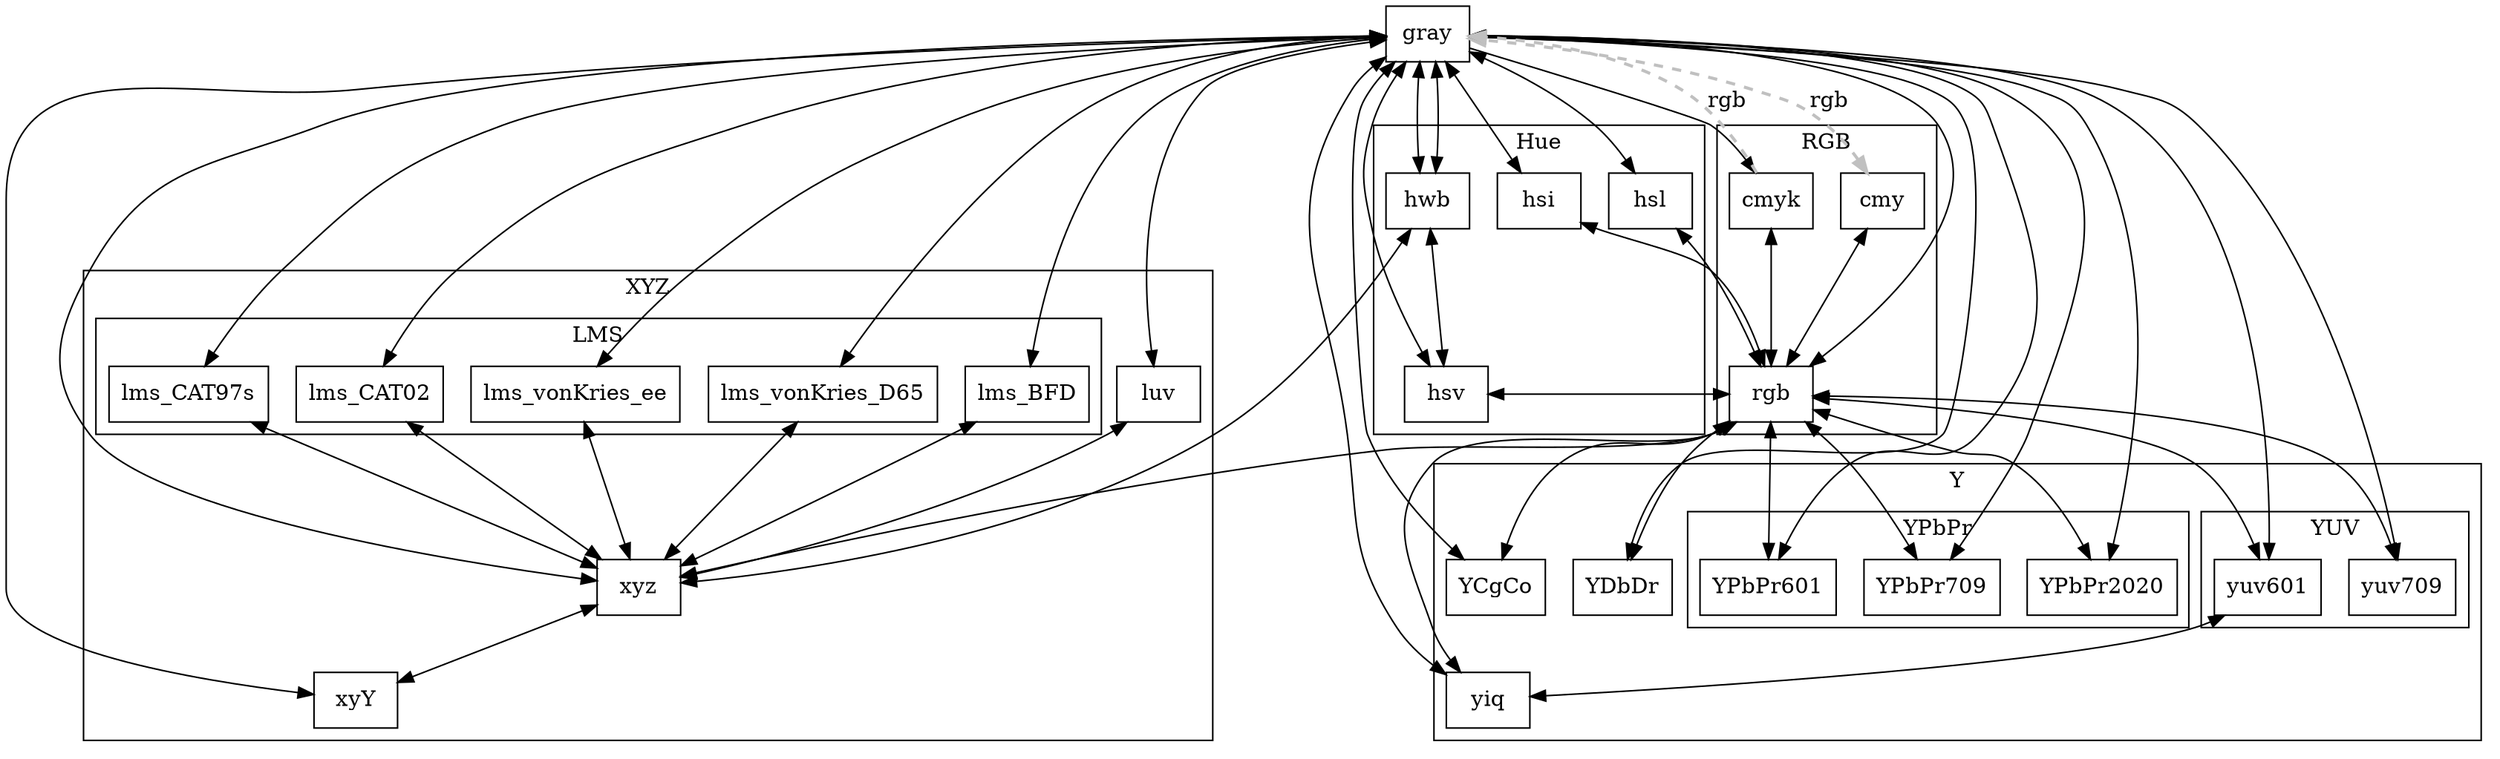 digraph color_conversion {
	node [ shape ="box" ];
	//gray [ color=gray, penwidth = 5 ];
	//rgb [ style=striped , fillcolor="red:green:blue" ];

	cmy  -> gray [ label = "rgb", style=dashed, color=gray, penwidth = 2, dir=both ];
	cmy  -> rgb  [ label = "", dir=both  ];

	cmyk -> gray[ label = "rgb", style=dashed, color=gray, penwidth = 2, dir=forward ];
	cmyk -> rgb [ label = "", dir=both ];

	gray -> cmyk [ label = "", dir=forward  ];
	gray -> hwb   [ label = "", dir=both  ];
	gray -> hsi   [ label = "", dir=both ];
	gray -> hsl   [ label = "", dir=both ];
	gray -> hsv   [ label = "", dir=both  ];
	gray -> hwb   [ label = "", dir=both ];
	gray -> rgb   [ label = "", dir=both ];
	gray -> xyz   [ label = "", dir=both ];
	gray -> YCgCo [ label = "", dir=both ];
	gray -> YDbDr [ label = "", dir=both ];
	gray -> yiq   [ label = "", dir=both ];
	gray -> YPbPr601  [ label = "", dir=both ];
	gray -> YPbPr709  [ label = "", dir=both ];
	gray -> YPbPr2020 [ label = "", dir=both ];
	gray -> yuv601   [ label = "", dir=both ];
	gray -> yuv709   [ label = "", dir=both ];

	gray -> lms_vonKries_ee   [ label = "", dir=both ];
	gray -> lms_vonKries_D65   [ label = "", dir=both ];
	gray -> lms_BFD   [ label = "", dir=both ];
	gray -> lms_CAT97s   [ label = "", dir=both ];
	gray -> lms_CAT02   [ label = "", dir=both ];
	gray -> luv   [ label = "", dir=both ];
	gray -> xyY   [ label = "", dir=both ];

	hwb  -> hsv[ label = "", dir=both ];

	hsi  -> rgb [ label = "", dir=both ];

	hsl  -> rgb [ label = "", dir=both ];

	hsv  -> rgb [ label = "", dir=both ];

	hwb -> xyz [ label = "", dir=both ];
	lms_vonKries_ee -> xyz[ label = "", dir=both ];
	lms_vonKries_D65 -> xyz[ label = "", dir=both ];
	lms_BFD  -> xyz[ label = "", dir=both ];
	lms_CAT97s -> xyz[ label = "", dir=both ];
	lms_CAT02  -> xyz[ label = "", dir=both ];
	luv -> xyz [ label = "", dir=both ];

	rgb -> xyz   [ label = "", dir=both ];
	rgb -> YCgCo [ label = "", dir=both ];
	rgb -> YDbDr [ label = "", dir=both ];
	rgb -> yiq   [ label = "", dir=both ];
	rgb -> YPbPr601  [ label = "", dir=both ];
	rgb -> YPbPr709  [ label = "", dir=both ];
	rgb -> YPbPr2020 [ label = "", dir=both ];
	rgb -> yuv601[ label = "", dir=both ];
	rgb -> yuv709[ label = "", dir=both ];

	//xyz -> Hunter  [ label = "", dir=both ];
	xyz -> xyY     [ label = "", dir=both ];
	//hwb -> LCHab   [ label = "", dir=both ];
	//Luv -> LCHub   [ label = "", dir=both ];

	//yuv -> yuv   [ label = "", dir=both ];

	yuv601 -> yiq   [ label = "", dir=both ];

	subgraph cluster_hue
	{
		label = "Hue";
		node [ ] hwb;
		node [ ] hsi;
		node [ ] hsl;
		node [ ] hsv;
	}

	subgraph cluster_Y
	{
		label = "Y";
		node [ ] YCgCo;
		node [ ] YDbDr;
		node [ ] yiq  ;
		node [ ] YPbPr601 ;
		node [ ] YPbPr709 ;
		node [ ] YPbPr2020;
		node [ ] yuv601;
		node [ ] yuv709;
		subgraph cluster_yuv
		{
			label = "YUV";
			node [ ] yuv601;
			node [ ] yuv709;
		}
		subgraph cluster_YPbPr
		{
			label = "YPbPr";
			node [ ] YPbPr601 ;
			node [ ] YPbPr709 ;
			node [ ] YPbPr2020;
		}
	}

	subgraph cluster_CIE
	{
		label = "XYZ";
		node [ ] xyz;
		//node [ ] Hunter;
		node [ ] xyY;
		node [ ] hwb;
		node [ ] luv;
		subgraph cluster_LMS
		{
			label = "LMS";
			node [ ] lms_vonKries_ee;
			node [ ] lms_vonKries_D65;
			node [ ] lms_BFD;
			node [ ] lms_CAT97s;
			node [ ] lms_CAT02;
		}

		//node [ ] LCHab;
		//node [ ] LCHub;
	}

	subgraph cluster_RGB
	{
		label = "RGB";
		node [ ] cmy;
		node [ ] rgb;
		node [ ] cmyk;
	}


}